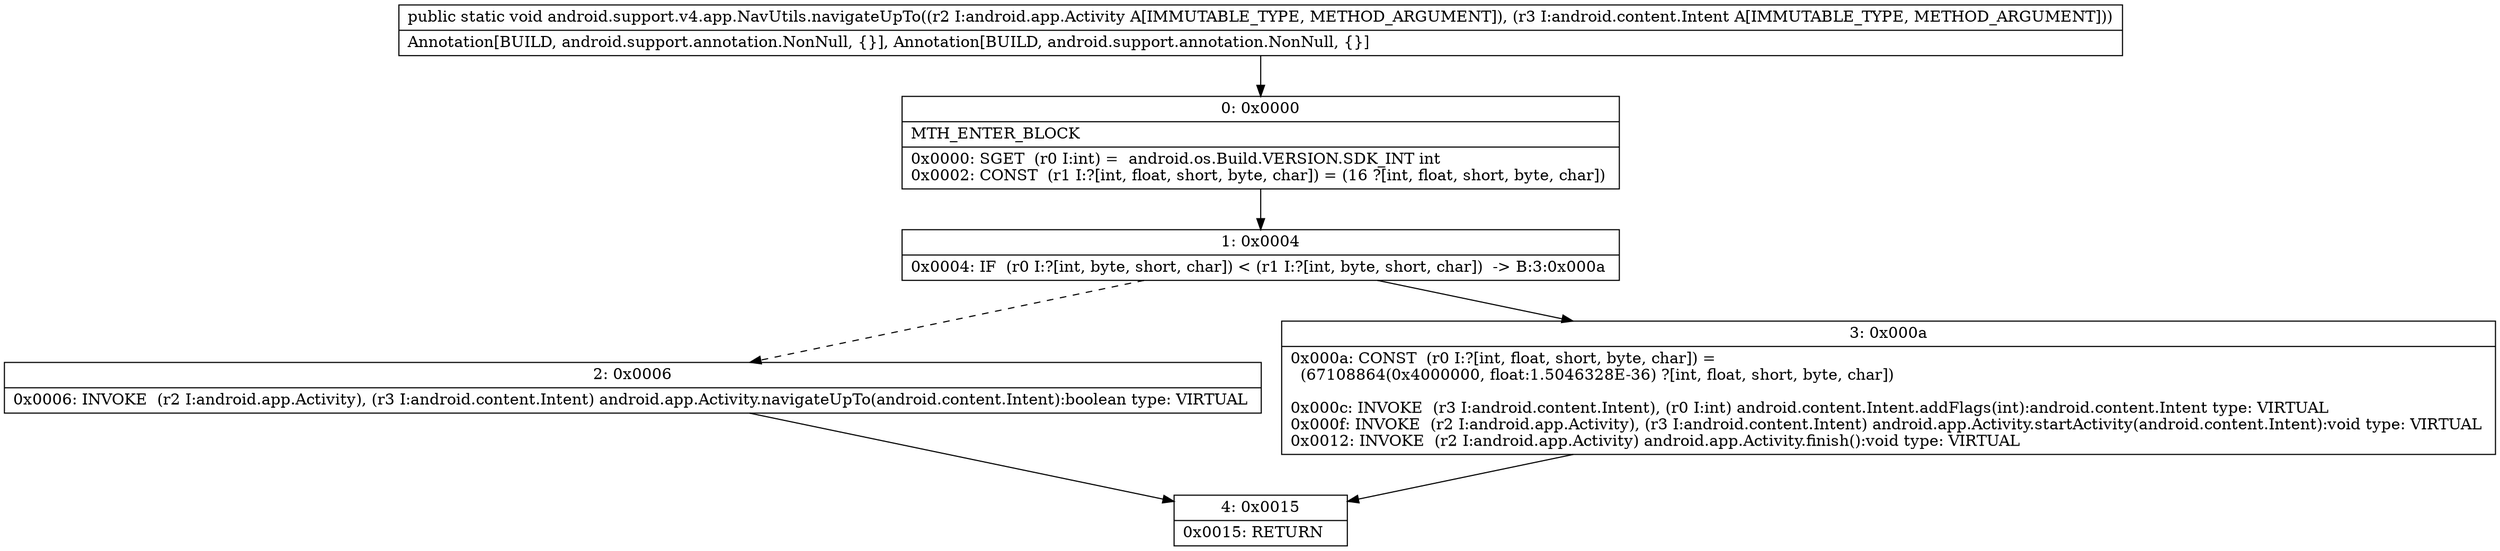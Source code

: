 digraph "CFG forandroid.support.v4.app.NavUtils.navigateUpTo(Landroid\/app\/Activity;Landroid\/content\/Intent;)V" {
Node_0 [shape=record,label="{0\:\ 0x0000|MTH_ENTER_BLOCK\l|0x0000: SGET  (r0 I:int) =  android.os.Build.VERSION.SDK_INT int \l0x0002: CONST  (r1 I:?[int, float, short, byte, char]) = (16 ?[int, float, short, byte, char]) \l}"];
Node_1 [shape=record,label="{1\:\ 0x0004|0x0004: IF  (r0 I:?[int, byte, short, char]) \< (r1 I:?[int, byte, short, char])  \-\> B:3:0x000a \l}"];
Node_2 [shape=record,label="{2\:\ 0x0006|0x0006: INVOKE  (r2 I:android.app.Activity), (r3 I:android.content.Intent) android.app.Activity.navigateUpTo(android.content.Intent):boolean type: VIRTUAL \l}"];
Node_3 [shape=record,label="{3\:\ 0x000a|0x000a: CONST  (r0 I:?[int, float, short, byte, char]) = \l  (67108864(0x4000000, float:1.5046328E\-36) ?[int, float, short, byte, char])\l \l0x000c: INVOKE  (r3 I:android.content.Intent), (r0 I:int) android.content.Intent.addFlags(int):android.content.Intent type: VIRTUAL \l0x000f: INVOKE  (r2 I:android.app.Activity), (r3 I:android.content.Intent) android.app.Activity.startActivity(android.content.Intent):void type: VIRTUAL \l0x0012: INVOKE  (r2 I:android.app.Activity) android.app.Activity.finish():void type: VIRTUAL \l}"];
Node_4 [shape=record,label="{4\:\ 0x0015|0x0015: RETURN   \l}"];
MethodNode[shape=record,label="{public static void android.support.v4.app.NavUtils.navigateUpTo((r2 I:android.app.Activity A[IMMUTABLE_TYPE, METHOD_ARGUMENT]), (r3 I:android.content.Intent A[IMMUTABLE_TYPE, METHOD_ARGUMENT]))  | Annotation[BUILD, android.support.annotation.NonNull, \{\}], Annotation[BUILD, android.support.annotation.NonNull, \{\}]\l}"];
MethodNode -> Node_0;
Node_0 -> Node_1;
Node_1 -> Node_2[style=dashed];
Node_1 -> Node_3;
Node_2 -> Node_4;
Node_3 -> Node_4;
}

